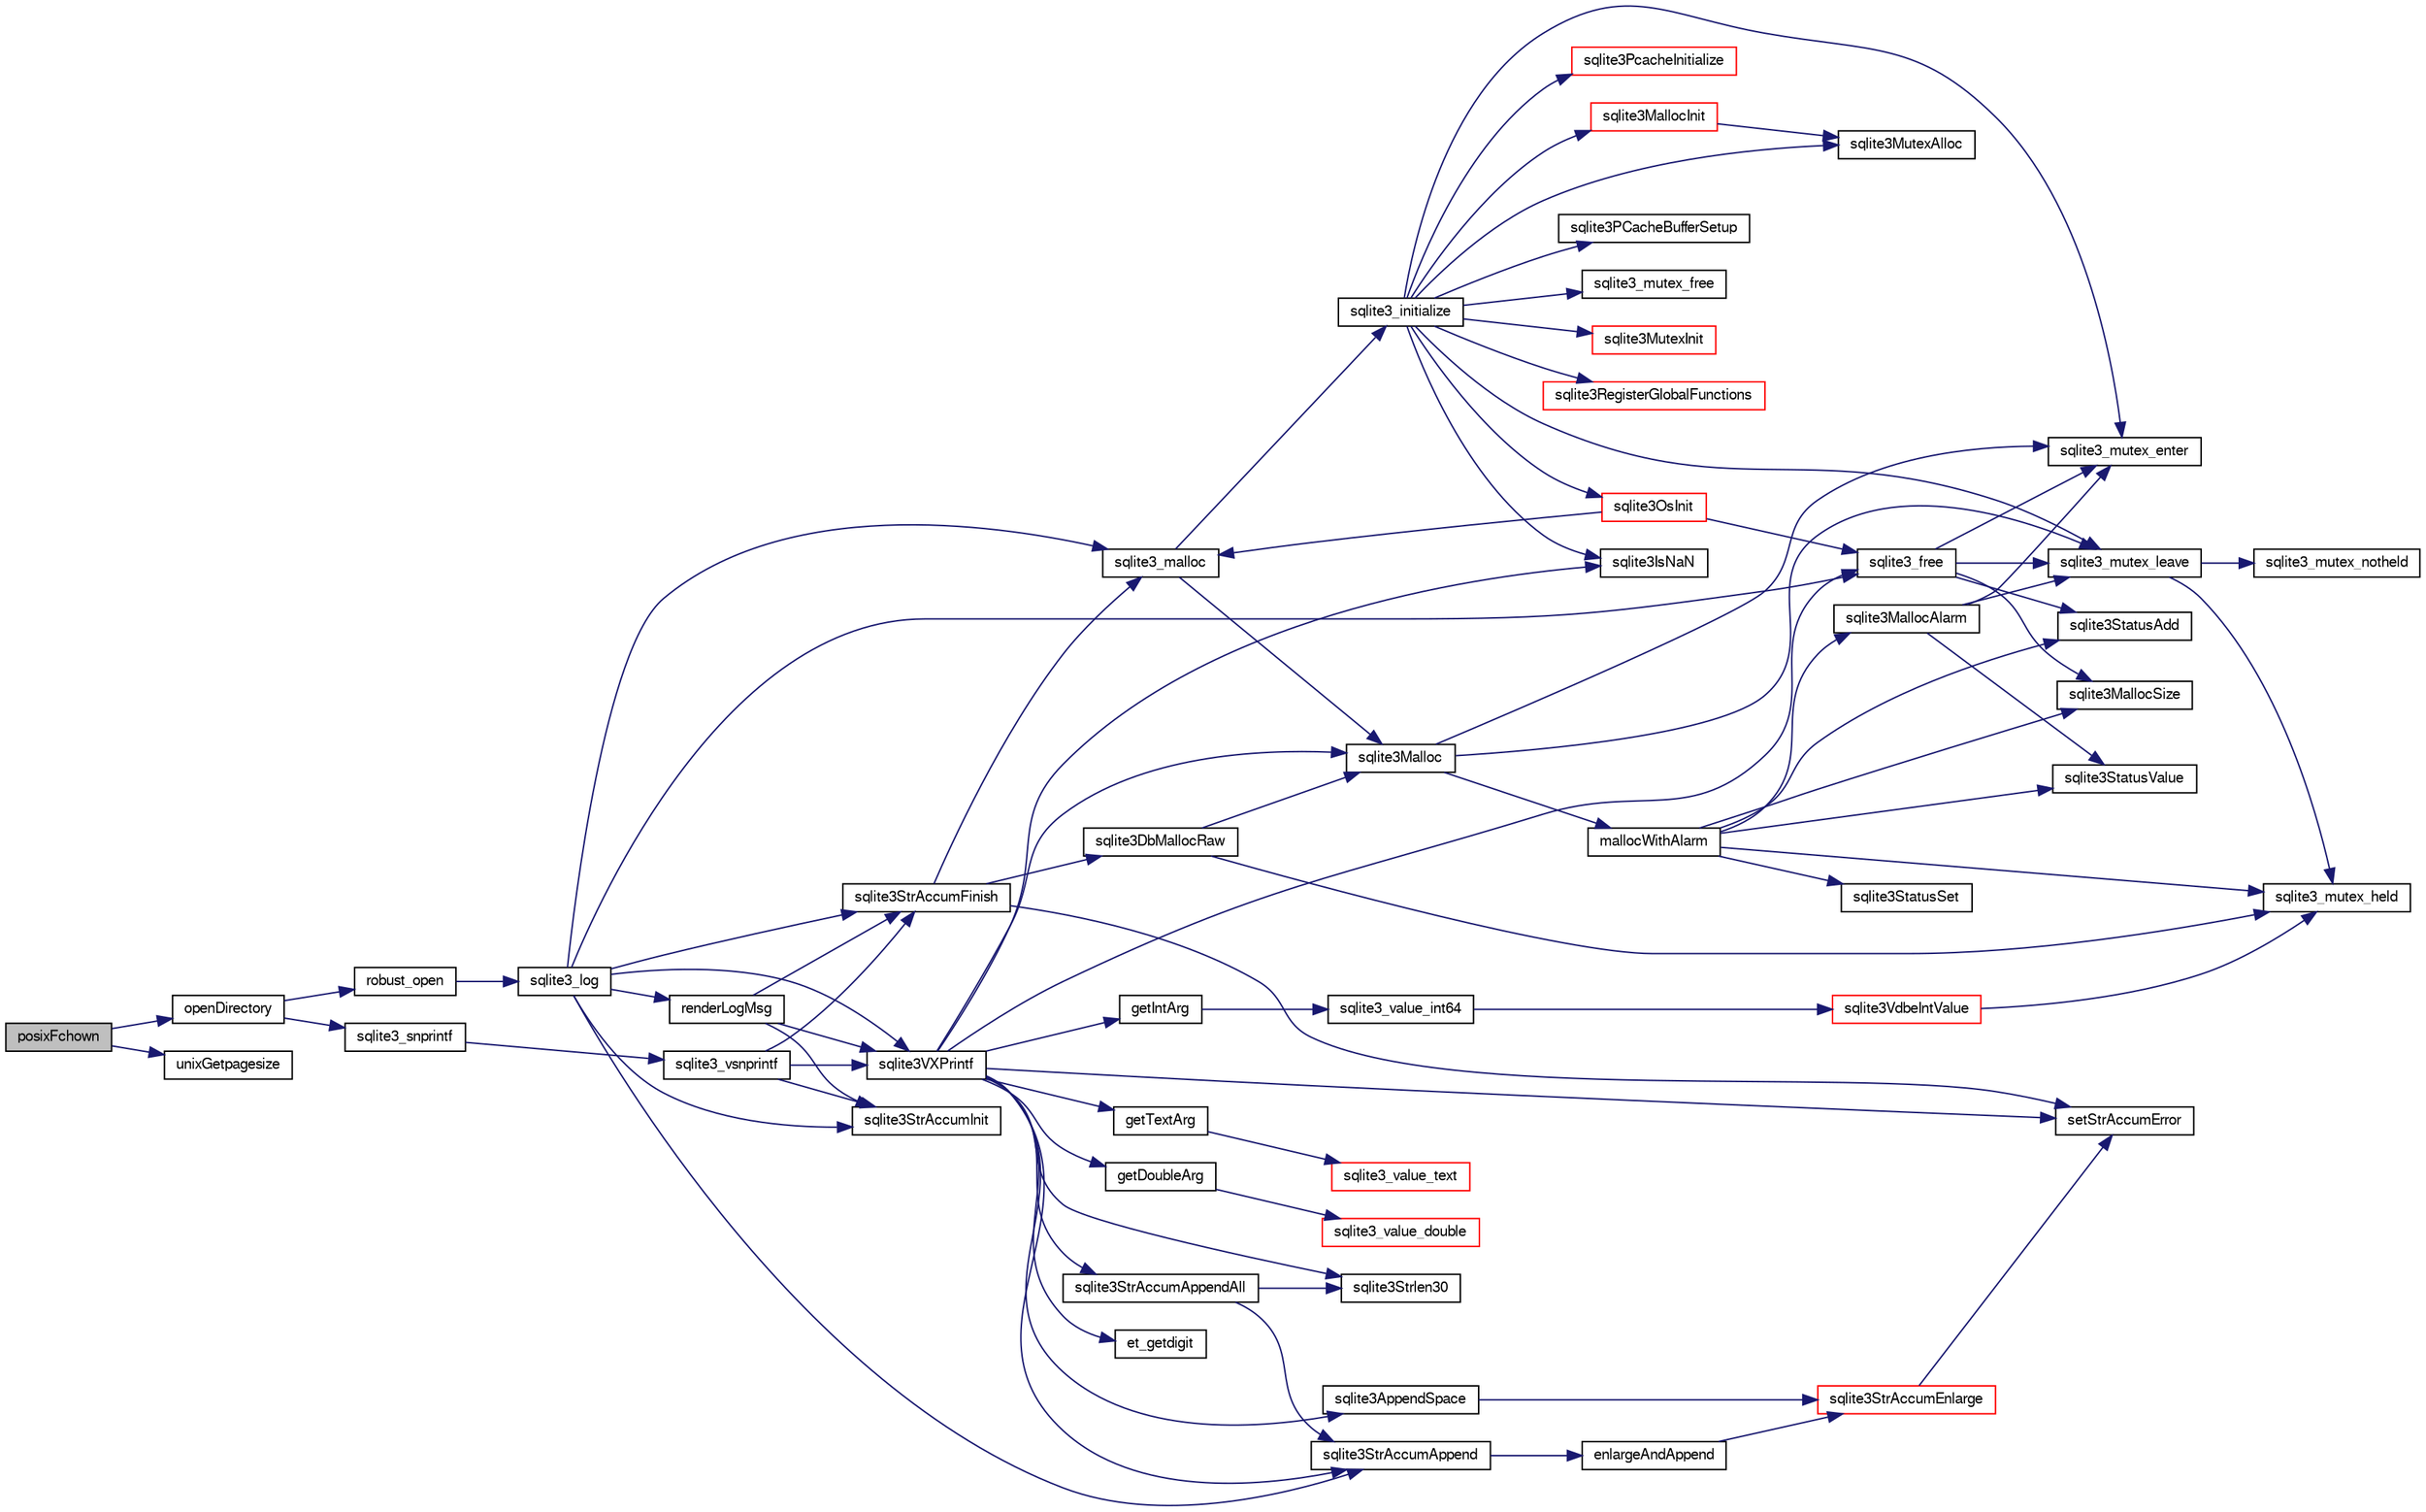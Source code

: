 digraph "posixFchown"
{
  edge [fontname="FreeSans",fontsize="10",labelfontname="FreeSans",labelfontsize="10"];
  node [fontname="FreeSans",fontsize="10",shape=record];
  rankdir="LR";
  Node239430 [label="posixFchown",height=0.2,width=0.4,color="black", fillcolor="grey75", style="filled", fontcolor="black"];
  Node239430 -> Node239431 [color="midnightblue",fontsize="10",style="solid",fontname="FreeSans"];
  Node239431 [label="openDirectory",height=0.2,width=0.4,color="black", fillcolor="white", style="filled",URL="$sqlite3_8c.html#a34c67a19bf6632f4c0f362ec5f2d2a1b"];
  Node239431 -> Node239432 [color="midnightblue",fontsize="10",style="solid",fontname="FreeSans"];
  Node239432 [label="sqlite3_snprintf",height=0.2,width=0.4,color="black", fillcolor="white", style="filled",URL="$sqlite3_8c.html#aa2695a752e971577f5784122f2013c40"];
  Node239432 -> Node239433 [color="midnightblue",fontsize="10",style="solid",fontname="FreeSans"];
  Node239433 [label="sqlite3_vsnprintf",height=0.2,width=0.4,color="black", fillcolor="white", style="filled",URL="$sqlite3_8c.html#a0862c03aea71d62847e452aa655add42"];
  Node239433 -> Node239434 [color="midnightblue",fontsize="10",style="solid",fontname="FreeSans"];
  Node239434 [label="sqlite3StrAccumInit",height=0.2,width=0.4,color="black", fillcolor="white", style="filled",URL="$sqlite3_8c.html#aabf95e113b9d54d519cd15a56215f560"];
  Node239433 -> Node239435 [color="midnightblue",fontsize="10",style="solid",fontname="FreeSans"];
  Node239435 [label="sqlite3VXPrintf",height=0.2,width=0.4,color="black", fillcolor="white", style="filled",URL="$sqlite3_8c.html#a63c25806c9bd4a2b76f9a0eb232c6bde"];
  Node239435 -> Node239436 [color="midnightblue",fontsize="10",style="solid",fontname="FreeSans"];
  Node239436 [label="sqlite3StrAccumAppend",height=0.2,width=0.4,color="black", fillcolor="white", style="filled",URL="$sqlite3_8c.html#a56664fa33def33c5a5245b623441d5e0"];
  Node239436 -> Node239437 [color="midnightblue",fontsize="10",style="solid",fontname="FreeSans"];
  Node239437 [label="enlargeAndAppend",height=0.2,width=0.4,color="black", fillcolor="white", style="filled",URL="$sqlite3_8c.html#a25b21e61dc0883d849890eaa8a18088a"];
  Node239437 -> Node239438 [color="midnightblue",fontsize="10",style="solid",fontname="FreeSans"];
  Node239438 [label="sqlite3StrAccumEnlarge",height=0.2,width=0.4,color="red", fillcolor="white", style="filled",URL="$sqlite3_8c.html#a38976500a97c69d65086eeccca82dd96"];
  Node239438 -> Node239439 [color="midnightblue",fontsize="10",style="solid",fontname="FreeSans"];
  Node239439 [label="setStrAccumError",height=0.2,width=0.4,color="black", fillcolor="white", style="filled",URL="$sqlite3_8c.html#a3dc479a1fc8ba1ab8edfe51f8a0b102c"];
  Node239435 -> Node239708 [color="midnightblue",fontsize="10",style="solid",fontname="FreeSans"];
  Node239708 [label="getIntArg",height=0.2,width=0.4,color="black", fillcolor="white", style="filled",URL="$sqlite3_8c.html#abff258963dbd9205fb299851a64c67be"];
  Node239708 -> Node239592 [color="midnightblue",fontsize="10",style="solid",fontname="FreeSans"];
  Node239592 [label="sqlite3_value_int64",height=0.2,width=0.4,color="black", fillcolor="white", style="filled",URL="$sqlite3_8c.html#ab38d8627f4750672e72712df0b709e0d"];
  Node239592 -> Node239580 [color="midnightblue",fontsize="10",style="solid",fontname="FreeSans"];
  Node239580 [label="sqlite3VdbeIntValue",height=0.2,width=0.4,color="red", fillcolor="white", style="filled",URL="$sqlite3_8c.html#a3dc28e3bfdbecf81633c3697a3aacd45"];
  Node239580 -> Node239442 [color="midnightblue",fontsize="10",style="solid",fontname="FreeSans"];
  Node239442 [label="sqlite3_mutex_held",height=0.2,width=0.4,color="black", fillcolor="white", style="filled",URL="$sqlite3_8c.html#acf77da68932b6bc163c5e68547ecc3e7"];
  Node239435 -> Node239454 [color="midnightblue",fontsize="10",style="solid",fontname="FreeSans"];
  Node239454 [label="sqlite3Malloc",height=0.2,width=0.4,color="black", fillcolor="white", style="filled",URL="$sqlite3_8c.html#a361a2eaa846b1885f123abe46f5d8b2b"];
  Node239454 -> Node239448 [color="midnightblue",fontsize="10",style="solid",fontname="FreeSans"];
  Node239448 [label="sqlite3_mutex_enter",height=0.2,width=0.4,color="black", fillcolor="white", style="filled",URL="$sqlite3_8c.html#a1c12cde690bd89f104de5cbad12a6bf5"];
  Node239454 -> Node239455 [color="midnightblue",fontsize="10",style="solid",fontname="FreeSans"];
  Node239455 [label="mallocWithAlarm",height=0.2,width=0.4,color="black", fillcolor="white", style="filled",URL="$sqlite3_8c.html#ab070d5cf8e48ec8a6a43cf025d48598b"];
  Node239455 -> Node239442 [color="midnightblue",fontsize="10",style="solid",fontname="FreeSans"];
  Node239455 -> Node239456 [color="midnightblue",fontsize="10",style="solid",fontname="FreeSans"];
  Node239456 [label="sqlite3StatusSet",height=0.2,width=0.4,color="black", fillcolor="white", style="filled",URL="$sqlite3_8c.html#afec7586c01fcb5ea17dc9d7725a589d9"];
  Node239455 -> Node239457 [color="midnightblue",fontsize="10",style="solid",fontname="FreeSans"];
  Node239457 [label="sqlite3StatusValue",height=0.2,width=0.4,color="black", fillcolor="white", style="filled",URL="$sqlite3_8c.html#a30b8ac296c6e200c1fa57708d52c6ef6"];
  Node239455 -> Node239458 [color="midnightblue",fontsize="10",style="solid",fontname="FreeSans"];
  Node239458 [label="sqlite3MallocAlarm",height=0.2,width=0.4,color="black", fillcolor="white", style="filled",URL="$sqlite3_8c.html#ada66988e8471d1198f3219c062377508"];
  Node239458 -> Node239457 [color="midnightblue",fontsize="10",style="solid",fontname="FreeSans"];
  Node239458 -> Node239450 [color="midnightblue",fontsize="10",style="solid",fontname="FreeSans"];
  Node239450 [label="sqlite3_mutex_leave",height=0.2,width=0.4,color="black", fillcolor="white", style="filled",URL="$sqlite3_8c.html#a5838d235601dbd3c1fa993555c6bcc93"];
  Node239450 -> Node239442 [color="midnightblue",fontsize="10",style="solid",fontname="FreeSans"];
  Node239450 -> Node239451 [color="midnightblue",fontsize="10",style="solid",fontname="FreeSans"];
  Node239451 [label="sqlite3_mutex_notheld",height=0.2,width=0.4,color="black", fillcolor="white", style="filled",URL="$sqlite3_8c.html#a83967c837c1c000d3b5adcfaa688f5dc"];
  Node239458 -> Node239448 [color="midnightblue",fontsize="10",style="solid",fontname="FreeSans"];
  Node239455 -> Node239445 [color="midnightblue",fontsize="10",style="solid",fontname="FreeSans"];
  Node239445 [label="sqlite3MallocSize",height=0.2,width=0.4,color="black", fillcolor="white", style="filled",URL="$sqlite3_8c.html#acf5d2a5f35270bafb050bd2def576955"];
  Node239455 -> Node239449 [color="midnightblue",fontsize="10",style="solid",fontname="FreeSans"];
  Node239449 [label="sqlite3StatusAdd",height=0.2,width=0.4,color="black", fillcolor="white", style="filled",URL="$sqlite3_8c.html#afa029f93586aeab4cc85360905dae9cd"];
  Node239454 -> Node239450 [color="midnightblue",fontsize="10",style="solid",fontname="FreeSans"];
  Node239435 -> Node239439 [color="midnightblue",fontsize="10",style="solid",fontname="FreeSans"];
  Node239435 -> Node239709 [color="midnightblue",fontsize="10",style="solid",fontname="FreeSans"];
  Node239709 [label="getDoubleArg",height=0.2,width=0.4,color="black", fillcolor="white", style="filled",URL="$sqlite3_8c.html#a1cf25120072c85bd261983b24c12c3d9"];
  Node239709 -> Node239596 [color="midnightblue",fontsize="10",style="solid",fontname="FreeSans"];
  Node239596 [label="sqlite3_value_double",height=0.2,width=0.4,color="red", fillcolor="white", style="filled",URL="$sqlite3_8c.html#a3e50c1a2dd484a8b6911c9d163816b88"];
  Node239435 -> Node239601 [color="midnightblue",fontsize="10",style="solid",fontname="FreeSans"];
  Node239601 [label="sqlite3IsNaN",height=0.2,width=0.4,color="black", fillcolor="white", style="filled",URL="$sqlite3_8c.html#aed4d78203877c3486765ccbc7feebb50"];
  Node239435 -> Node239521 [color="midnightblue",fontsize="10",style="solid",fontname="FreeSans"];
  Node239521 [label="sqlite3Strlen30",height=0.2,width=0.4,color="black", fillcolor="white", style="filled",URL="$sqlite3_8c.html#a3dcd80ba41f1a308193dee74857b62a7"];
  Node239435 -> Node239710 [color="midnightblue",fontsize="10",style="solid",fontname="FreeSans"];
  Node239710 [label="et_getdigit",height=0.2,width=0.4,color="black", fillcolor="white", style="filled",URL="$sqlite3_8c.html#a40c5a308749ad07cc2397a53e081bff0"];
  Node239435 -> Node239711 [color="midnightblue",fontsize="10",style="solid",fontname="FreeSans"];
  Node239711 [label="getTextArg",height=0.2,width=0.4,color="black", fillcolor="white", style="filled",URL="$sqlite3_8c.html#afbb41850423ef20071cefaab0431e04d"];
  Node239711 -> Node239526 [color="midnightblue",fontsize="10",style="solid",fontname="FreeSans"];
  Node239526 [label="sqlite3_value_text",height=0.2,width=0.4,color="red", fillcolor="white", style="filled",URL="$sqlite3_8c.html#aef2ace3239e6dd59c74110faa70f8171"];
  Node239435 -> Node239712 [color="midnightblue",fontsize="10",style="solid",fontname="FreeSans"];
  Node239712 [label="sqlite3StrAccumAppendAll",height=0.2,width=0.4,color="black", fillcolor="white", style="filled",URL="$sqlite3_8c.html#acaf8f3e4f99a3c3a4a77e9c987547289"];
  Node239712 -> Node239436 [color="midnightblue",fontsize="10",style="solid",fontname="FreeSans"];
  Node239712 -> Node239521 [color="midnightblue",fontsize="10",style="solid",fontname="FreeSans"];
  Node239435 -> Node239713 [color="midnightblue",fontsize="10",style="solid",fontname="FreeSans"];
  Node239713 [label="sqlite3AppendSpace",height=0.2,width=0.4,color="black", fillcolor="white", style="filled",URL="$sqlite3_8c.html#aefd38a5afc0020d4a93855c3ee7c63a8"];
  Node239713 -> Node239438 [color="midnightblue",fontsize="10",style="solid",fontname="FreeSans"];
  Node239435 -> Node239447 [color="midnightblue",fontsize="10",style="solid",fontname="FreeSans"];
  Node239447 [label="sqlite3_free",height=0.2,width=0.4,color="black", fillcolor="white", style="filled",URL="$sqlite3_8c.html#a6552349e36a8a691af5487999ab09519"];
  Node239447 -> Node239448 [color="midnightblue",fontsize="10",style="solid",fontname="FreeSans"];
  Node239447 -> Node239449 [color="midnightblue",fontsize="10",style="solid",fontname="FreeSans"];
  Node239447 -> Node239445 [color="midnightblue",fontsize="10",style="solid",fontname="FreeSans"];
  Node239447 -> Node239450 [color="midnightblue",fontsize="10",style="solid",fontname="FreeSans"];
  Node239433 -> Node239485 [color="midnightblue",fontsize="10",style="solid",fontname="FreeSans"];
  Node239485 [label="sqlite3StrAccumFinish",height=0.2,width=0.4,color="black", fillcolor="white", style="filled",URL="$sqlite3_8c.html#adb7f26b10ac1b847db6f000ef4c2e2ba"];
  Node239485 -> Node239453 [color="midnightblue",fontsize="10",style="solid",fontname="FreeSans"];
  Node239453 [label="sqlite3DbMallocRaw",height=0.2,width=0.4,color="black", fillcolor="white", style="filled",URL="$sqlite3_8c.html#abbe8be0cf7175e11ddc3e2218fad924e"];
  Node239453 -> Node239442 [color="midnightblue",fontsize="10",style="solid",fontname="FreeSans"];
  Node239453 -> Node239454 [color="midnightblue",fontsize="10",style="solid",fontname="FreeSans"];
  Node239485 -> Node239486 [color="midnightblue",fontsize="10",style="solid",fontname="FreeSans"];
  Node239486 [label="sqlite3_malloc",height=0.2,width=0.4,color="black", fillcolor="white", style="filled",URL="$sqlite3_8c.html#ac79dba55fc32b6a840cf5a9769bce7cd"];
  Node239486 -> Node239460 [color="midnightblue",fontsize="10",style="solid",fontname="FreeSans"];
  Node239460 [label="sqlite3_initialize",height=0.2,width=0.4,color="black", fillcolor="white", style="filled",URL="$sqlite3_8c.html#ab0c0ee2d5d4cf8b28e9572296a8861df"];
  Node239460 -> Node239461 [color="midnightblue",fontsize="10",style="solid",fontname="FreeSans"];
  Node239461 [label="sqlite3MutexInit",height=0.2,width=0.4,color="red", fillcolor="white", style="filled",URL="$sqlite3_8c.html#a7906afcdd1cdb3d0007eb932398a1158"];
  Node239460 -> Node239479 [color="midnightblue",fontsize="10",style="solid",fontname="FreeSans"];
  Node239479 [label="sqlite3MutexAlloc",height=0.2,width=0.4,color="black", fillcolor="white", style="filled",URL="$sqlite3_8c.html#a0e3f432ee581f6876b590e7ad7e84e19"];
  Node239460 -> Node239448 [color="midnightblue",fontsize="10",style="solid",fontname="FreeSans"];
  Node239460 -> Node239480 [color="midnightblue",fontsize="10",style="solid",fontname="FreeSans"];
  Node239480 [label="sqlite3MallocInit",height=0.2,width=0.4,color="red", fillcolor="white", style="filled",URL="$sqlite3_8c.html#a9e06f9e7cad0d83ce80ab493c9533552"];
  Node239480 -> Node239479 [color="midnightblue",fontsize="10",style="solid",fontname="FreeSans"];
  Node239460 -> Node239450 [color="midnightblue",fontsize="10",style="solid",fontname="FreeSans"];
  Node239460 -> Node239523 [color="midnightblue",fontsize="10",style="solid",fontname="FreeSans"];
  Node239523 [label="sqlite3RegisterGlobalFunctions",height=0.2,width=0.4,color="red", fillcolor="white", style="filled",URL="$sqlite3_8c.html#a9f75bd111010f29e1b8d74344473c4ec"];
  Node239460 -> Node239701 [color="midnightblue",fontsize="10",style="solid",fontname="FreeSans"];
  Node239701 [label="sqlite3PcacheInitialize",height=0.2,width=0.4,color="red", fillcolor="white", style="filled",URL="$sqlite3_8c.html#a2902c61ddc88bea002c4d69fe4052b1f"];
  Node239460 -> Node239702 [color="midnightblue",fontsize="10",style="solid",fontname="FreeSans"];
  Node239702 [label="sqlite3OsInit",height=0.2,width=0.4,color="red", fillcolor="white", style="filled",URL="$sqlite3_8c.html#afeaa886fe1ca086a30fd278b1d069762"];
  Node239702 -> Node239486 [color="midnightblue",fontsize="10",style="solid",fontname="FreeSans"];
  Node239702 -> Node239447 [color="midnightblue",fontsize="10",style="solid",fontname="FreeSans"];
  Node239460 -> Node239706 [color="midnightblue",fontsize="10",style="solid",fontname="FreeSans"];
  Node239706 [label="sqlite3PCacheBufferSetup",height=0.2,width=0.4,color="black", fillcolor="white", style="filled",URL="$sqlite3_8c.html#ad18a1eebefdfbc4254f473f7b0101937"];
  Node239460 -> Node239707 [color="midnightblue",fontsize="10",style="solid",fontname="FreeSans"];
  Node239707 [label="sqlite3_mutex_free",height=0.2,width=0.4,color="black", fillcolor="white", style="filled",URL="$sqlite3_8c.html#a2db2e72e08f6873afa9c61b0ec726fec"];
  Node239460 -> Node239601 [color="midnightblue",fontsize="10",style="solid",fontname="FreeSans"];
  Node239486 -> Node239454 [color="midnightblue",fontsize="10",style="solid",fontname="FreeSans"];
  Node239485 -> Node239439 [color="midnightblue",fontsize="10",style="solid",fontname="FreeSans"];
  Node239431 -> Node239714 [color="midnightblue",fontsize="10",style="solid",fontname="FreeSans"];
  Node239714 [label="robust_open",height=0.2,width=0.4,color="black", fillcolor="white", style="filled",URL="$sqlite3_8c.html#a0eb989e531821c6a1deb85a3ba0021c0"];
  Node239714 -> Node239483 [color="midnightblue",fontsize="10",style="solid",fontname="FreeSans"];
  Node239483 [label="sqlite3_log",height=0.2,width=0.4,color="black", fillcolor="white", style="filled",URL="$sqlite3_8c.html#a298c9699bf9c143662c6b1fec4b2dc3b"];
  Node239483 -> Node239484 [color="midnightblue",fontsize="10",style="solid",fontname="FreeSans"];
  Node239484 [label="renderLogMsg",height=0.2,width=0.4,color="black", fillcolor="white", style="filled",URL="$sqlite3_8c.html#a7a02b43ce0a27bb52085c7f446d115af"];
  Node239484 -> Node239434 [color="midnightblue",fontsize="10",style="solid",fontname="FreeSans"];
  Node239484 -> Node239435 [color="midnightblue",fontsize="10",style="solid",fontname="FreeSans"];
  Node239484 -> Node239485 [color="midnightblue",fontsize="10",style="solid",fontname="FreeSans"];
  Node239483 -> Node239434 [color="midnightblue",fontsize="10",style="solid",fontname="FreeSans"];
  Node239483 -> Node239435 [color="midnightblue",fontsize="10",style="solid",fontname="FreeSans"];
  Node239483 -> Node239485 [color="midnightblue",fontsize="10",style="solid",fontname="FreeSans"];
  Node239483 -> Node239486 [color="midnightblue",fontsize="10",style="solid",fontname="FreeSans"];
  Node239483 -> Node239447 [color="midnightblue",fontsize="10",style="solid",fontname="FreeSans"];
  Node239483 -> Node239436 [color="midnightblue",fontsize="10",style="solid",fontname="FreeSans"];
  Node239430 -> Node239715 [color="midnightblue",fontsize="10",style="solid",fontname="FreeSans"];
  Node239715 [label="unixGetpagesize",height=0.2,width=0.4,color="black", fillcolor="white", style="filled",URL="$sqlite3_8c.html#ab11af57ebaa47fde9e14287d56fd7243"];
}
